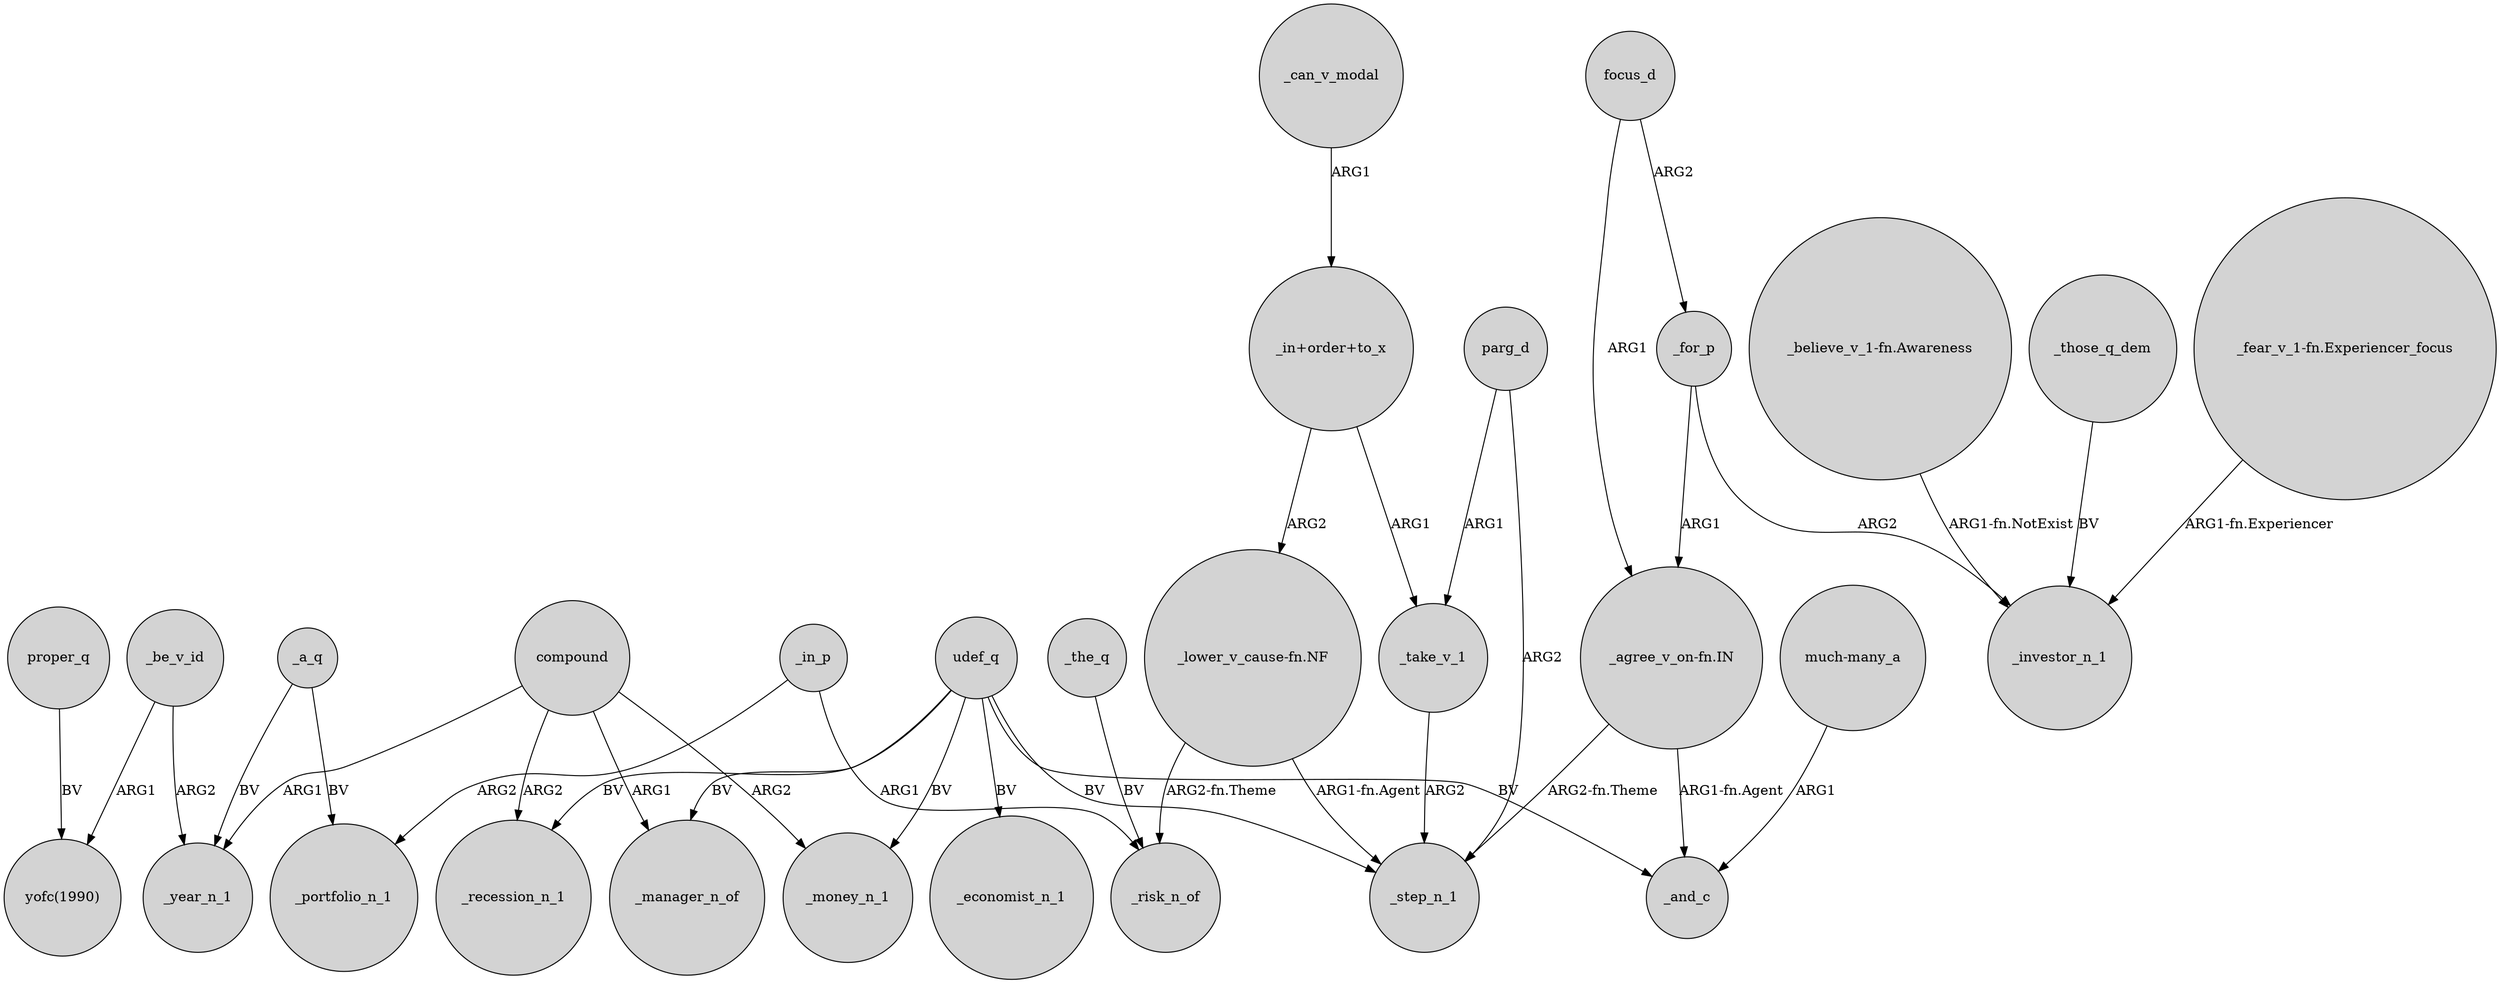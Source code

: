 digraph {
	node [shape=circle style=filled]
	udef_q -> _money_n_1 [label=BV]
	"_agree_v_on-fn.IN" -> _and_c [label="ARG1-fn.Agent"]
	"_believe_v_1-fn.Awareness" -> _investor_n_1 [label="ARG1-fn.NotExist"]
	compound -> _manager_n_of [label=ARG1]
	_for_p -> "_agree_v_on-fn.IN" [label=ARG1]
	_be_v_id -> "yofc(1990)" [label=ARG1]
	_those_q_dem -> _investor_n_1 [label=BV]
	_be_v_id -> _year_n_1 [label=ARG2]
	compound -> _recession_n_1 [label=ARG2]
	"_agree_v_on-fn.IN" -> _step_n_1 [label="ARG2-fn.Theme"]
	"_lower_v_cause-fn.NF" -> _risk_n_of [label="ARG2-fn.Theme"]
	_for_p -> _investor_n_1 [label=ARG2]
	"much-many_a" -> _and_c [label=ARG1]
	udef_q -> _economist_n_1 [label=BV]
	proper_q -> "yofc(1990)" [label=BV]
	focus_d -> _for_p [label=ARG2]
	"_fear_v_1-fn.Experiencer_focus" -> _investor_n_1 [label="ARG1-fn.Experiencer"]
	udef_q -> _step_n_1 [label=BV]
	focus_d -> "_agree_v_on-fn.IN" [label=ARG1]
	parg_d -> _step_n_1 [label=ARG2]
	"_lower_v_cause-fn.NF" -> _step_n_1 [label="ARG1-fn.Agent"]
	compound -> _money_n_1 [label=ARG2]
	udef_q -> _recession_n_1 [label=BV]
	udef_q -> _manager_n_of [label=BV]
	_in_p -> _risk_n_of [label=ARG1]
	_take_v_1 -> _step_n_1 [label=ARG2]
	"_in+order+to_x" -> _take_v_1 [label=ARG1]
	"_in+order+to_x" -> "_lower_v_cause-fn.NF" [label=ARG2]
	_a_q -> _year_n_1 [label=BV]
	_a_q -> _portfolio_n_1 [label=BV]
	_in_p -> _portfolio_n_1 [label=ARG2]
	udef_q -> _and_c [label=BV]
	compound -> _year_n_1 [label=ARG1]
	_the_q -> _risk_n_of [label=BV]
	_can_v_modal -> "_in+order+to_x" [label=ARG1]
	parg_d -> _take_v_1 [label=ARG1]
}
